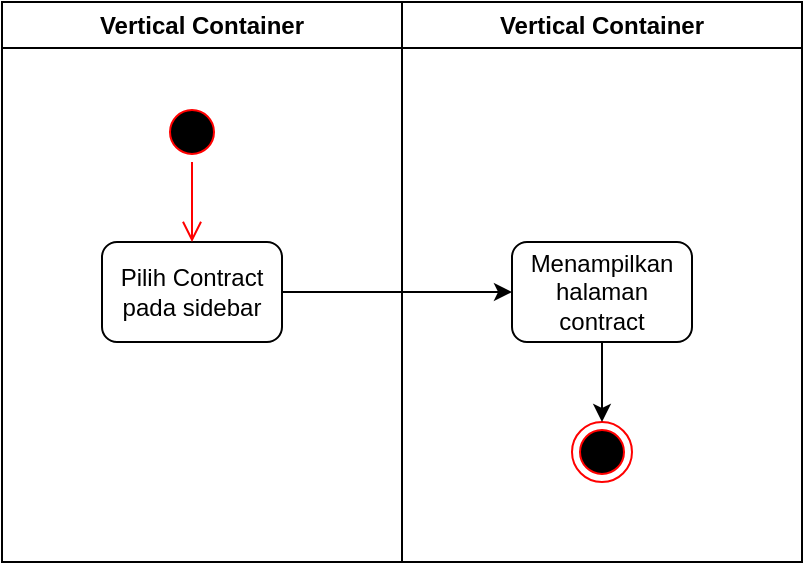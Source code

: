 <mxfile>
    <diagram id="iDqaeYa2wTMz3LQbcnaI" name="Page-1">
        <mxGraphModel dx="1429" dy="420" grid="1" gridSize="10" guides="1" tooltips="1" connect="1" arrows="1" fold="1" page="1" pageScale="1" pageWidth="850" pageHeight="1100" math="0" shadow="0">
            <root>
                <mxCell id="0"/>
                <mxCell id="1" parent="0"/>
                <mxCell id="2" value="Vertical Container" style="swimlane;whiteSpace=wrap;html=1;" vertex="1" parent="1">
                    <mxGeometry x="120" y="80" width="200" height="280" as="geometry"/>
                </mxCell>
                <mxCell id="10" value="" style="ellipse;html=1;shape=startState;fillColor=#000000;strokeColor=#ff0000;" vertex="1" parent="2">
                    <mxGeometry x="80" y="50" width="30" height="30" as="geometry"/>
                </mxCell>
                <mxCell id="4" value="Pilih Contract pada sidebar" style="rounded=1;whiteSpace=wrap;html=1;" vertex="1" parent="2">
                    <mxGeometry x="50" y="120" width="90" height="50" as="geometry"/>
                </mxCell>
                <mxCell id="11" value="" style="edgeStyle=orthogonalEdgeStyle;html=1;verticalAlign=bottom;endArrow=open;endSize=8;strokeColor=#ff0000;entryX=0.5;entryY=0;entryDx=0;entryDy=0;" edge="1" source="10" parent="2" target="4">
                    <mxGeometry relative="1" as="geometry">
                        <mxPoint x="95" y="140" as="targetPoint"/>
                    </mxGeometry>
                </mxCell>
                <mxCell id="3" value="Vertical Container" style="swimlane;whiteSpace=wrap;html=1;" vertex="1" parent="1">
                    <mxGeometry x="320" y="80" width="200" height="280" as="geometry"/>
                </mxCell>
                <mxCell id="9" value="" style="ellipse;html=1;shape=endState;fillColor=#000000;strokeColor=#ff0000;" vertex="1" parent="3">
                    <mxGeometry x="85" y="210" width="30" height="30" as="geometry"/>
                </mxCell>
                <mxCell id="12" value="" style="edgeStyle=none;html=1;" edge="1" parent="3" source="5" target="9">
                    <mxGeometry relative="1" as="geometry"/>
                </mxCell>
                <mxCell id="5" value="Menampilkan halaman contract" style="rounded=1;whiteSpace=wrap;html=1;" vertex="1" parent="3">
                    <mxGeometry x="55" y="120" width="90" height="50" as="geometry"/>
                </mxCell>
                <mxCell id="6" value="" style="edgeStyle=none;html=1;" edge="1" parent="1" source="4" target="5">
                    <mxGeometry relative="1" as="geometry"/>
                </mxCell>
            </root>
        </mxGraphModel>
    </diagram>
</mxfile>